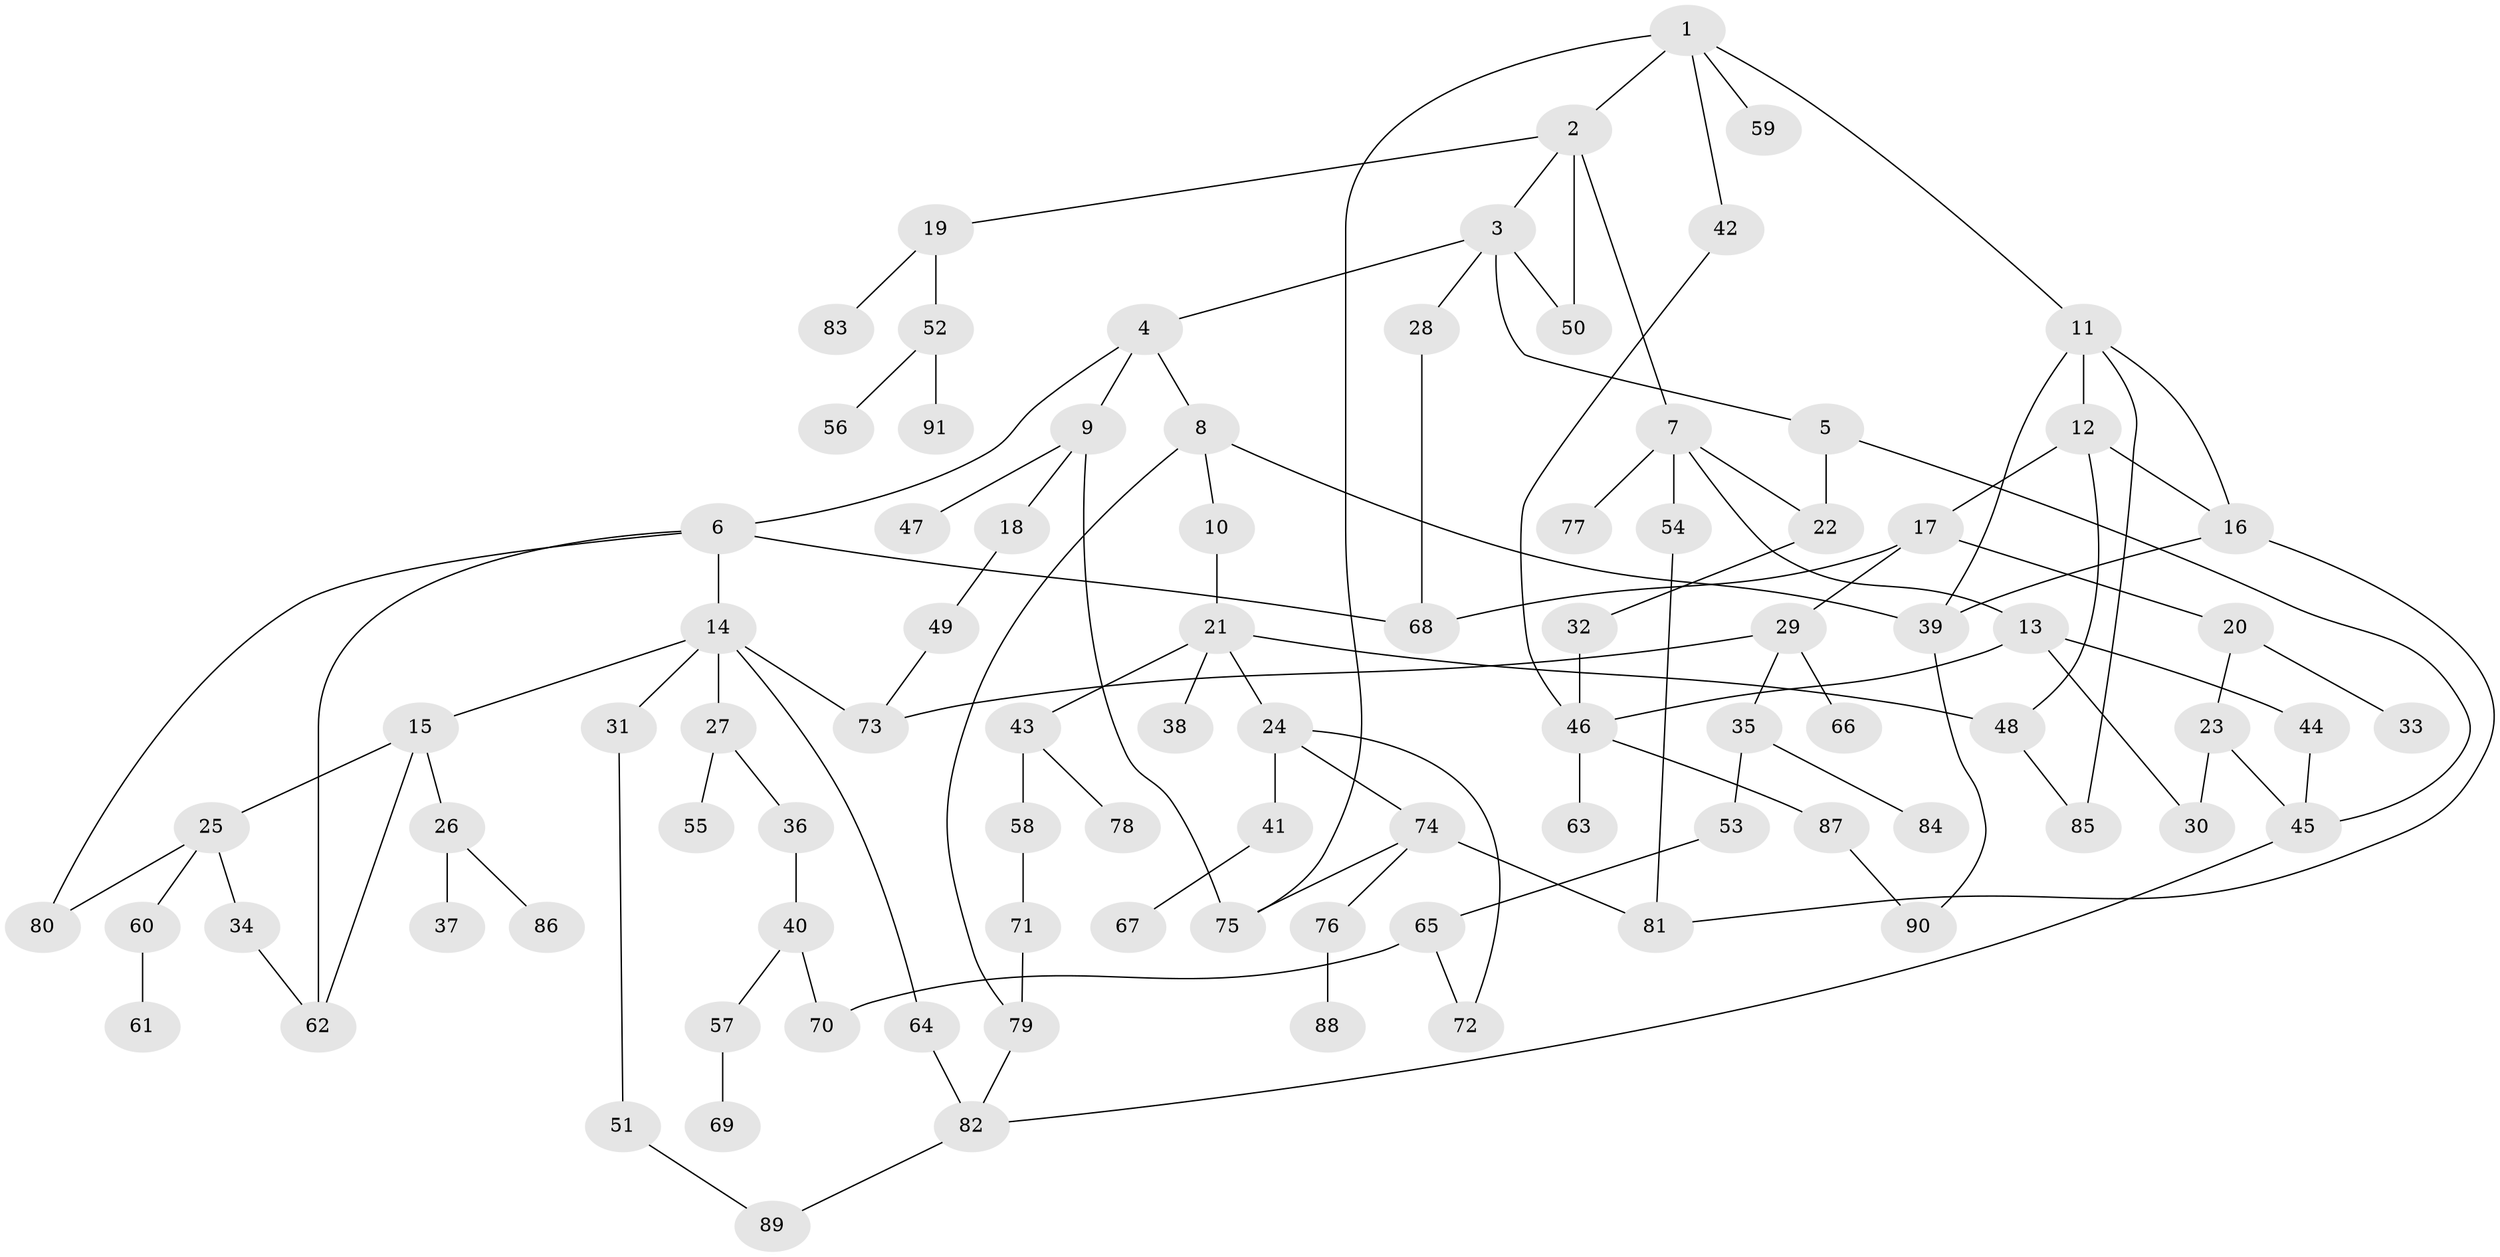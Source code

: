 // coarse degree distribution, {7: 0.03333333333333333, 6: 0.08333333333333333, 5: 0.1, 4: 0.11666666666666667, 3: 0.13333333333333333, 2: 0.3, 1: 0.23333333333333334}
// Generated by graph-tools (version 1.1) at 2025/41/03/06/25 10:41:27]
// undirected, 91 vertices, 120 edges
graph export_dot {
graph [start="1"]
  node [color=gray90,style=filled];
  1;
  2;
  3;
  4;
  5;
  6;
  7;
  8;
  9;
  10;
  11;
  12;
  13;
  14;
  15;
  16;
  17;
  18;
  19;
  20;
  21;
  22;
  23;
  24;
  25;
  26;
  27;
  28;
  29;
  30;
  31;
  32;
  33;
  34;
  35;
  36;
  37;
  38;
  39;
  40;
  41;
  42;
  43;
  44;
  45;
  46;
  47;
  48;
  49;
  50;
  51;
  52;
  53;
  54;
  55;
  56;
  57;
  58;
  59;
  60;
  61;
  62;
  63;
  64;
  65;
  66;
  67;
  68;
  69;
  70;
  71;
  72;
  73;
  74;
  75;
  76;
  77;
  78;
  79;
  80;
  81;
  82;
  83;
  84;
  85;
  86;
  87;
  88;
  89;
  90;
  91;
  1 -- 2;
  1 -- 11;
  1 -- 42;
  1 -- 59;
  1 -- 75;
  2 -- 3;
  2 -- 7;
  2 -- 19;
  2 -- 50;
  3 -- 4;
  3 -- 5;
  3 -- 28;
  3 -- 50;
  4 -- 6;
  4 -- 8;
  4 -- 9;
  5 -- 22;
  5 -- 45;
  6 -- 14;
  6 -- 80;
  6 -- 62;
  6 -- 68;
  7 -- 13;
  7 -- 22;
  7 -- 54;
  7 -- 77;
  8 -- 10;
  8 -- 39;
  8 -- 79;
  9 -- 18;
  9 -- 47;
  9 -- 75;
  10 -- 21;
  11 -- 12;
  11 -- 85;
  11 -- 39;
  11 -- 16;
  12 -- 16;
  12 -- 17;
  12 -- 48;
  13 -- 44;
  13 -- 30;
  13 -- 46;
  14 -- 15;
  14 -- 27;
  14 -- 31;
  14 -- 64;
  14 -- 73;
  15 -- 25;
  15 -- 26;
  15 -- 62;
  16 -- 39;
  16 -- 81;
  17 -- 20;
  17 -- 29;
  17 -- 68;
  18 -- 49;
  19 -- 52;
  19 -- 83;
  20 -- 23;
  20 -- 33;
  21 -- 24;
  21 -- 38;
  21 -- 43;
  21 -- 48;
  22 -- 32;
  23 -- 30;
  23 -- 45;
  24 -- 41;
  24 -- 74;
  24 -- 72;
  25 -- 34;
  25 -- 60;
  25 -- 80;
  26 -- 37;
  26 -- 86;
  27 -- 36;
  27 -- 55;
  28 -- 68;
  29 -- 35;
  29 -- 66;
  29 -- 73;
  31 -- 51;
  32 -- 46;
  34 -- 62;
  35 -- 53;
  35 -- 84;
  36 -- 40;
  39 -- 90;
  40 -- 57;
  40 -- 70;
  41 -- 67;
  42 -- 46;
  43 -- 58;
  43 -- 78;
  44 -- 45;
  45 -- 82;
  46 -- 63;
  46 -- 87;
  48 -- 85;
  49 -- 73;
  51 -- 89;
  52 -- 56;
  52 -- 91;
  53 -- 65;
  54 -- 81;
  57 -- 69;
  58 -- 71;
  60 -- 61;
  64 -- 82;
  65 -- 72;
  65 -- 70;
  71 -- 79;
  74 -- 75;
  74 -- 76;
  74 -- 81;
  76 -- 88;
  79 -- 82;
  82 -- 89;
  87 -- 90;
}
